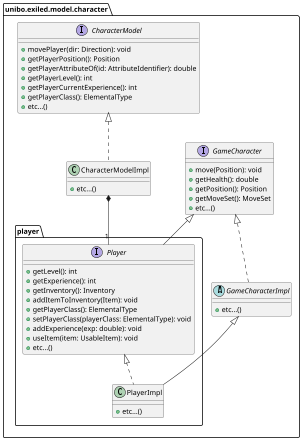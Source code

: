 @startuml
scale 0.5
set separator none
package unibo.exiled.model.character
{
  interface GameCharacter {
      + move(Position): void
      + getHealth(): double
      + getPosition(): Position
      + getMoveSet(): MoveSet
      + etc...()
  }
  
  abstract class GameCharacterImpl implements GameCharacter {
      + etc...()
  }
  
  package player{
    interface Player extends GameCharacter {
        + getLevel(): int
        + getExperience(): int
        + getInventory(): Inventory
        + addItemToInventory(Item): void
        + getPlayerClass(): ElementalType
        + setPlayerClass(playerClass: ElementalType): void
        + addExperience(exp: double): void
        + useItem(item: UsableItem): void
        + etc...()
    }
    
    class PlayerImpl extends GameCharacterImpl implements Player {
        + etc...()
    }
  }
  

  
  interface CharacterModel {
      + movePlayer(dir: Direction): void
      + getPlayerPosition(): Position
      + getPlayerAttributeOf(id: AttributeIdentifier): double
      + getPlayerLevel(): int
      + getPlayerCurrentExperience(): int
      + getPlayerClass(): ElementalType
      + etc...()
  }
  
  class CharacterModelImpl implements CharacterModel {
       + etc...()
  }
}

CharacterModelImpl *-- "1" Player 

@enduml

